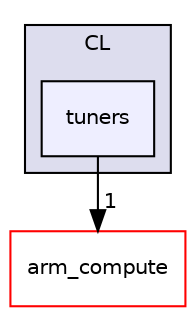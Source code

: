 digraph "src/runtime/CL/tuners" {
  compound=true
  node [ fontsize="10", fontname="Helvetica"];
  edge [ labelfontsize="10", labelfontname="Helvetica"];
  subgraph clusterdir_43c3fdbf778d1fd99e2e38f09fddd920 {
    graph [ bgcolor="#ddddee", pencolor="black", label="CL" fontname="Helvetica", fontsize="10", URL="dir_43c3fdbf778d1fd99e2e38f09fddd920.xhtml"]
  dir_50c9c9ef2ed96b9f05a6a6f40f0f5c9e [shape=box, label="tuners", style="filled", fillcolor="#eeeeff", pencolor="black", URL="dir_50c9c9ef2ed96b9f05a6a6f40f0f5c9e.xhtml"];
  }
  dir_214608ef36d61442cb2b0c1c4e9a7def [shape=box label="arm_compute" fillcolor="white" style="filled" color="red" URL="dir_214608ef36d61442cb2b0c1c4e9a7def.xhtml"];
  dir_50c9c9ef2ed96b9f05a6a6f40f0f5c9e->dir_214608ef36d61442cb2b0c1c4e9a7def [headlabel="1", labeldistance=1.5 headhref="dir_000536_000000.xhtml"];
}
